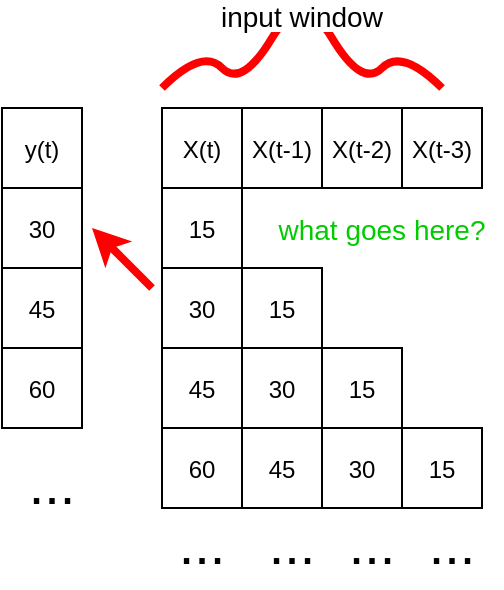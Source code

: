 <mxfile version="20.5.3" type="embed"><diagram id="O4Qw5AsmqtCW82E_zJ_x" name="Page-1"><mxGraphModel dx="1067" dy="558" grid="1" gridSize="10" guides="1" tooltips="1" connect="1" arrows="1" fold="1" page="1" pageScale="1" pageWidth="827" pageHeight="1169" math="0" shadow="0"><root><mxCell id="0"/><mxCell id="1" parent="0"/><mxCell id="2" value="X(t)" style="" vertex="1" parent="1"><mxGeometry x="240" y="120" width="40" height="40" as="geometry"/></mxCell><mxCell id="3" value="X(t-1)" style="" vertex="1" parent="1"><mxGeometry x="280" y="120" width="40" height="40" as="geometry"/></mxCell><mxCell id="4" value="X(t-2)" style="" vertex="1" parent="1"><mxGeometry x="320" y="120" width="40" height="40" as="geometry"/></mxCell><mxCell id="5" value="X(t-3)" style="" vertex="1" parent="1"><mxGeometry x="360" y="120" width="40" height="40" as="geometry"/></mxCell><mxCell id="6" value="y(t)" style="" vertex="1" parent="1"><mxGeometry x="160" y="120" width="40" height="40" as="geometry"/></mxCell><mxCell id="9" value="15" style="" vertex="1" parent="1"><mxGeometry x="240" y="160" width="40" height="40" as="geometry"/></mxCell><mxCell id="10" value="15" style="" vertex="1" parent="1"><mxGeometry x="280" y="200" width="40" height="40" as="geometry"/></mxCell><mxCell id="11" value="15" style="" vertex="1" parent="1"><mxGeometry x="320" y="240" width="40" height="40" as="geometry"/></mxCell><mxCell id="12" value="15" style="" vertex="1" parent="1"><mxGeometry x="360" y="280" width="40" height="40" as="geometry"/></mxCell><mxCell id="13" value="30" style="" vertex="1" parent="1"><mxGeometry x="240" y="200" width="40" height="40" as="geometry"/></mxCell><mxCell id="14" value="30" style="" vertex="1" parent="1"><mxGeometry x="160" y="160" width="40" height="40" as="geometry"/></mxCell><mxCell id="15" value="30" style="" vertex="1" parent="1"><mxGeometry x="280" y="240" width="40" height="40" as="geometry"/></mxCell><mxCell id="16" value="30" style="" vertex="1" parent="1"><mxGeometry x="320" y="280" width="40" height="40" as="geometry"/></mxCell><mxCell id="17" value="45" style="" vertex="1" parent="1"><mxGeometry x="240" y="240" width="40" height="40" as="geometry"/></mxCell><mxCell id="18" value="45" style="" vertex="1" parent="1"><mxGeometry x="160" y="200" width="40" height="40" as="geometry"/></mxCell><mxCell id="19" value="45" style="" vertex="1" parent="1"><mxGeometry x="280" y="280" width="40" height="40" as="geometry"/></mxCell><mxCell id="20" value="60" style="" vertex="1" parent="1"><mxGeometry x="240" y="280" width="40" height="40" as="geometry"/></mxCell><mxCell id="21" value="60" style="" vertex="1" parent="1"><mxGeometry x="160" y="240" width="40" height="40" as="geometry"/></mxCell><mxCell id="22" value="..." style="text;align=center;verticalAlign=middle;resizable=0;points=[];autosize=1;strokeColor=none;fillColor=none;fontSize=28;" vertex="1" parent="1"><mxGeometry x="160" y="280" width="50" height="50" as="geometry"/></mxCell><mxCell id="23" value="..." style="text;align=center;verticalAlign=middle;resizable=0;points=[];autosize=1;strokeColor=none;fillColor=none;fontSize=28;" vertex="1" parent="1"><mxGeometry x="280" y="310" width="50" height="50" as="geometry"/></mxCell><mxCell id="24" value="..." style="text;align=center;verticalAlign=middle;resizable=0;points=[];autosize=1;strokeColor=none;fillColor=none;fontSize=28;" vertex="1" parent="1"><mxGeometry x="320" y="310" width="50" height="50" as="geometry"/></mxCell><mxCell id="25" value="..." style="text;align=center;verticalAlign=middle;resizable=0;points=[];autosize=1;strokeColor=none;fillColor=none;fontSize=28;" vertex="1" parent="1"><mxGeometry x="360" y="310" width="50" height="50" as="geometry"/></mxCell><mxCell id="26" value="..." style="text;align=center;verticalAlign=middle;resizable=0;points=[];autosize=1;strokeColor=none;fillColor=none;fontSize=28;" vertex="1" parent="1"><mxGeometry x="235" y="310" width="50" height="50" as="geometry"/></mxCell><mxCell id="27" value="" style="endArrow=none;rounded=0;fontSize=28;strokeColor=#FF0000;strokeWidth=4;startArrow=classic;startFill=1;" edge="1" parent="1"><mxGeometry width="50" height="50" relative="1" as="geometry"><mxPoint x="205" y="180" as="sourcePoint"/><mxPoint x="235" y="210" as="targetPoint"/></mxGeometry></mxCell><mxCell id="28" value="what goes here?" style="text;strokeColor=none;fillColor=none;align=center;verticalAlign=middle;rounded=0;fontSize=14;fontColor=#00CC00;" vertex="1" parent="1"><mxGeometry x="320" y="165" width="60" height="30" as="geometry"/></mxCell><mxCell id="29" value="" style="curved=1;endArrow=none;rounded=0;strokeColor=#FF0000;strokeWidth=4;fontSize=14;fontColor=#00CC00;endFill=0;" edge="1" parent="1"><mxGeometry width="50" height="50" relative="1" as="geometry"><mxPoint x="240" y="110" as="sourcePoint"/><mxPoint x="380" y="110" as="targetPoint"/><Array as="points"><mxPoint x="260" y="90"/><mxPoint x="280" y="110"/><mxPoint x="310" y="60"/><mxPoint x="340" y="110"/><mxPoint x="360" y="90"/></Array></mxGeometry></mxCell><mxCell id="30" value="input window" style="edgeLabel;align=center;verticalAlign=middle;resizable=0;points=[];fontSize=14;fontColor=#000000;" vertex="1" connectable="0" parent="29"><mxGeometry x="0.097" y="-7" relative="1" as="geometry"><mxPoint as="offset"/></mxGeometry></mxCell></root></mxGraphModel></diagram></mxfile>